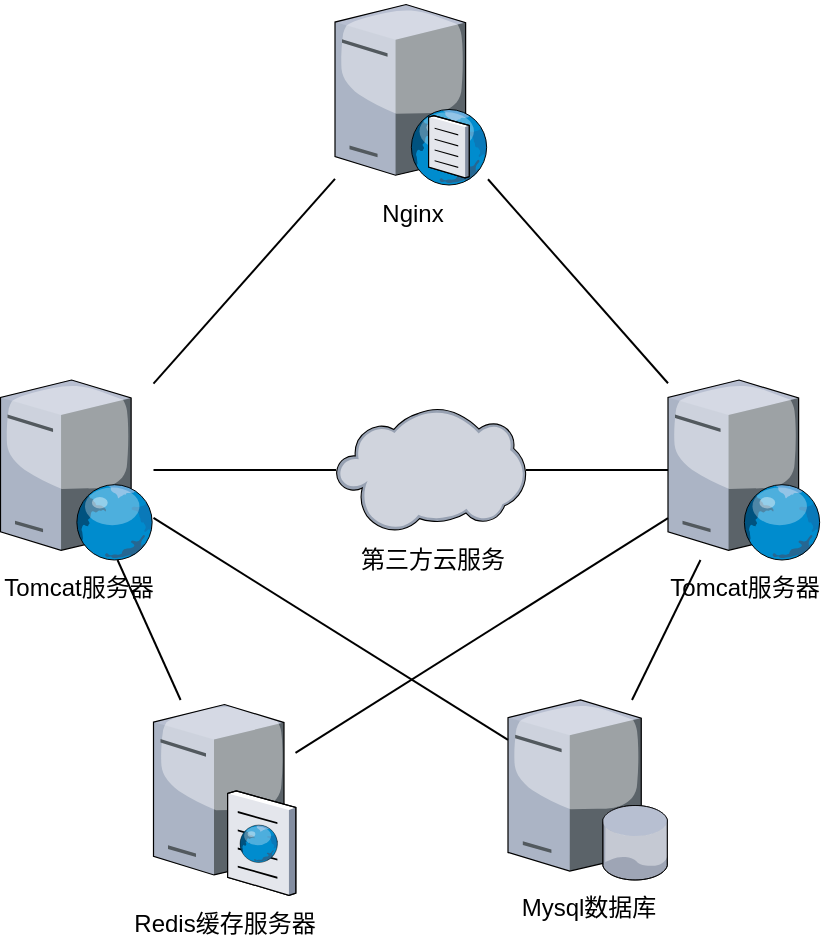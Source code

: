 <mxfile version="17.1.3" type="github">
  <diagram name="Page-1" id="e3a06f82-3646-2815-327d-82caf3d4e204">
    <mxGraphModel dx="1056" dy="566" grid="1" gridSize="10" guides="1" tooltips="1" connect="1" arrows="1" fold="1" page="1" pageScale="1.5" pageWidth="1169" pageHeight="826" background="none" math="0" shadow="0">
      <root>
        <mxCell id="0" style=";html=1;" />
        <mxCell id="1" style=";html=1;" parent="0" />
        <mxCell id="wnISRxBY5JCJOKAd4Pnm-1" value="Tomcat服务器" style="verticalLabelPosition=bottom;sketch=0;aspect=fixed;html=1;verticalAlign=top;strokeColor=none;align=center;outlineConnect=0;shape=mxgraph.citrix.web_server;" vertex="1" parent="1">
          <mxGeometry x="296.25" y="580" width="76.5" height="90" as="geometry" />
        </mxCell>
        <mxCell id="wnISRxBY5JCJOKAd4Pnm-2" value="Tomcat服务器" style="verticalLabelPosition=bottom;sketch=0;aspect=fixed;html=1;verticalAlign=top;strokeColor=none;align=center;outlineConnect=0;shape=mxgraph.citrix.web_server;" vertex="1" parent="1">
          <mxGeometry x="630" y="580" width="76.5" height="90" as="geometry" />
        </mxCell>
        <mxCell id="wnISRxBY5JCJOKAd4Pnm-3" value="Mysql数据库" style="verticalLabelPosition=bottom;sketch=0;aspect=fixed;html=1;verticalAlign=top;strokeColor=none;align=center;outlineConnect=0;shape=mxgraph.citrix.database_server;" vertex="1" parent="1">
          <mxGeometry x="550" y="740" width="80" height="90" as="geometry" />
        </mxCell>
        <mxCell id="wnISRxBY5JCJOKAd4Pnm-4" value="Redis缓存服务器" style="verticalLabelPosition=bottom;sketch=0;aspect=fixed;html=1;verticalAlign=top;strokeColor=none;align=center;outlineConnect=0;shape=mxgraph.citrix.cache_server;" vertex="1" parent="1">
          <mxGeometry x="372.75" y="740" width="71" height="97.5" as="geometry" />
        </mxCell>
        <mxCell id="wnISRxBY5JCJOKAd4Pnm-7" value="Nginx" style="verticalLabelPosition=bottom;sketch=0;aspect=fixed;html=1;verticalAlign=top;strokeColor=none;align=center;outlineConnect=0;shape=mxgraph.citrix.dns_server;" vertex="1" parent="1">
          <mxGeometry x="463.5" y="390" width="76.5" height="92.5" as="geometry" />
        </mxCell>
        <mxCell id="wnISRxBY5JCJOKAd4Pnm-12" value="" style="endArrow=none;html=1;rounded=0;" edge="1" parent="1" source="wnISRxBY5JCJOKAd4Pnm-1" target="wnISRxBY5JCJOKAd4Pnm-7">
          <mxGeometry width="50" height="50" relative="1" as="geometry">
            <mxPoint x="310" y="520" as="sourcePoint" />
            <mxPoint x="360" y="470" as="targetPoint" />
          </mxGeometry>
        </mxCell>
        <mxCell id="wnISRxBY5JCJOKAd4Pnm-13" value="" style="endArrow=none;html=1;rounded=0;" edge="1" parent="1" source="wnISRxBY5JCJOKAd4Pnm-2" target="wnISRxBY5JCJOKAd4Pnm-7">
          <mxGeometry width="50" height="50" relative="1" as="geometry">
            <mxPoint x="560" y="540" as="sourcePoint" />
            <mxPoint x="610" y="490" as="targetPoint" />
          </mxGeometry>
        </mxCell>
        <mxCell id="wnISRxBY5JCJOKAd4Pnm-14" value="" style="endArrow=none;html=1;rounded=0;" edge="1" parent="1" source="wnISRxBY5JCJOKAd4Pnm-4" target="wnISRxBY5JCJOKAd4Pnm-1">
          <mxGeometry width="50" height="50" relative="1" as="geometry">
            <mxPoint x="170" y="710" as="sourcePoint" />
            <mxPoint x="220" y="660" as="targetPoint" />
          </mxGeometry>
        </mxCell>
        <mxCell id="wnISRxBY5JCJOKAd4Pnm-15" value="" style="endArrow=none;html=1;rounded=0;" edge="1" parent="1" source="wnISRxBY5JCJOKAd4Pnm-3" target="wnISRxBY5JCJOKAd4Pnm-1">
          <mxGeometry width="50" height="50" relative="1" as="geometry">
            <mxPoint x="460" y="780" as="sourcePoint" />
            <mxPoint x="510" y="730" as="targetPoint" />
          </mxGeometry>
        </mxCell>
        <mxCell id="wnISRxBY5JCJOKAd4Pnm-16" value="" style="endArrow=none;html=1;rounded=0;" edge="1" parent="1" source="wnISRxBY5JCJOKAd4Pnm-4" target="wnISRxBY5JCJOKAd4Pnm-2">
          <mxGeometry width="50" height="50" relative="1" as="geometry">
            <mxPoint x="220" y="750" as="sourcePoint" />
            <mxPoint x="270" y="700" as="targetPoint" />
          </mxGeometry>
        </mxCell>
        <mxCell id="wnISRxBY5JCJOKAd4Pnm-17" value="" style="endArrow=none;html=1;rounded=0;" edge="1" parent="1" source="wnISRxBY5JCJOKAd4Pnm-3" target="wnISRxBY5JCJOKAd4Pnm-2">
          <mxGeometry width="50" height="50" relative="1" as="geometry">
            <mxPoint x="500" y="840" as="sourcePoint" />
            <mxPoint x="550" y="790" as="targetPoint" />
          </mxGeometry>
        </mxCell>
        <mxCell id="wnISRxBY5JCJOKAd4Pnm-18" value="第三方云服务" style="verticalLabelPosition=bottom;sketch=0;aspect=fixed;html=1;verticalAlign=top;strokeColor=none;align=center;outlineConnect=0;shape=mxgraph.citrix.cloud;" vertex="1" parent="1">
          <mxGeometry x="464" y="594" width="95" height="62" as="geometry" />
        </mxCell>
        <mxCell id="wnISRxBY5JCJOKAd4Pnm-19" value="" style="endArrow=none;html=1;rounded=0;" edge="1" parent="1" source="wnISRxBY5JCJOKAd4Pnm-1" target="wnISRxBY5JCJOKAd4Pnm-18">
          <mxGeometry width="50" height="50" relative="1" as="geometry">
            <mxPoint x="150" y="580" as="sourcePoint" />
            <mxPoint x="200" y="530" as="targetPoint" />
          </mxGeometry>
        </mxCell>
        <mxCell id="wnISRxBY5JCJOKAd4Pnm-20" value="" style="endArrow=none;html=1;rounded=0;" edge="1" parent="1" source="wnISRxBY5JCJOKAd4Pnm-18" target="wnISRxBY5JCJOKAd4Pnm-2">
          <mxGeometry width="50" height="50" relative="1" as="geometry">
            <mxPoint x="220" y="590" as="sourcePoint" />
            <mxPoint x="270" y="540" as="targetPoint" />
          </mxGeometry>
        </mxCell>
      </root>
    </mxGraphModel>
  </diagram>
</mxfile>
